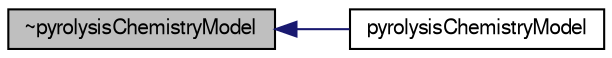 digraph "~pyrolysisChemistryModel"
{
  bgcolor="transparent";
  edge [fontname="FreeSans",fontsize="10",labelfontname="FreeSans",labelfontsize="10"];
  node [fontname="FreeSans",fontsize="10",shape=record];
  rankdir="LR";
  Node96 [label="~pyrolysisChemistryModel",height=0.2,width=0.4,color="black", fillcolor="grey75", style="filled", fontcolor="black"];
  Node96 -> Node97 [dir="back",color="midnightblue",fontsize="10",style="solid",fontname="FreeSans"];
  Node97 [label="pyrolysisChemistryModel",height=0.2,width=0.4,color="black",URL="$a30190.html#ac3826f991bf0e737b0a9d28f62ab1d94",tooltip="Construct from mesh. "];
}
